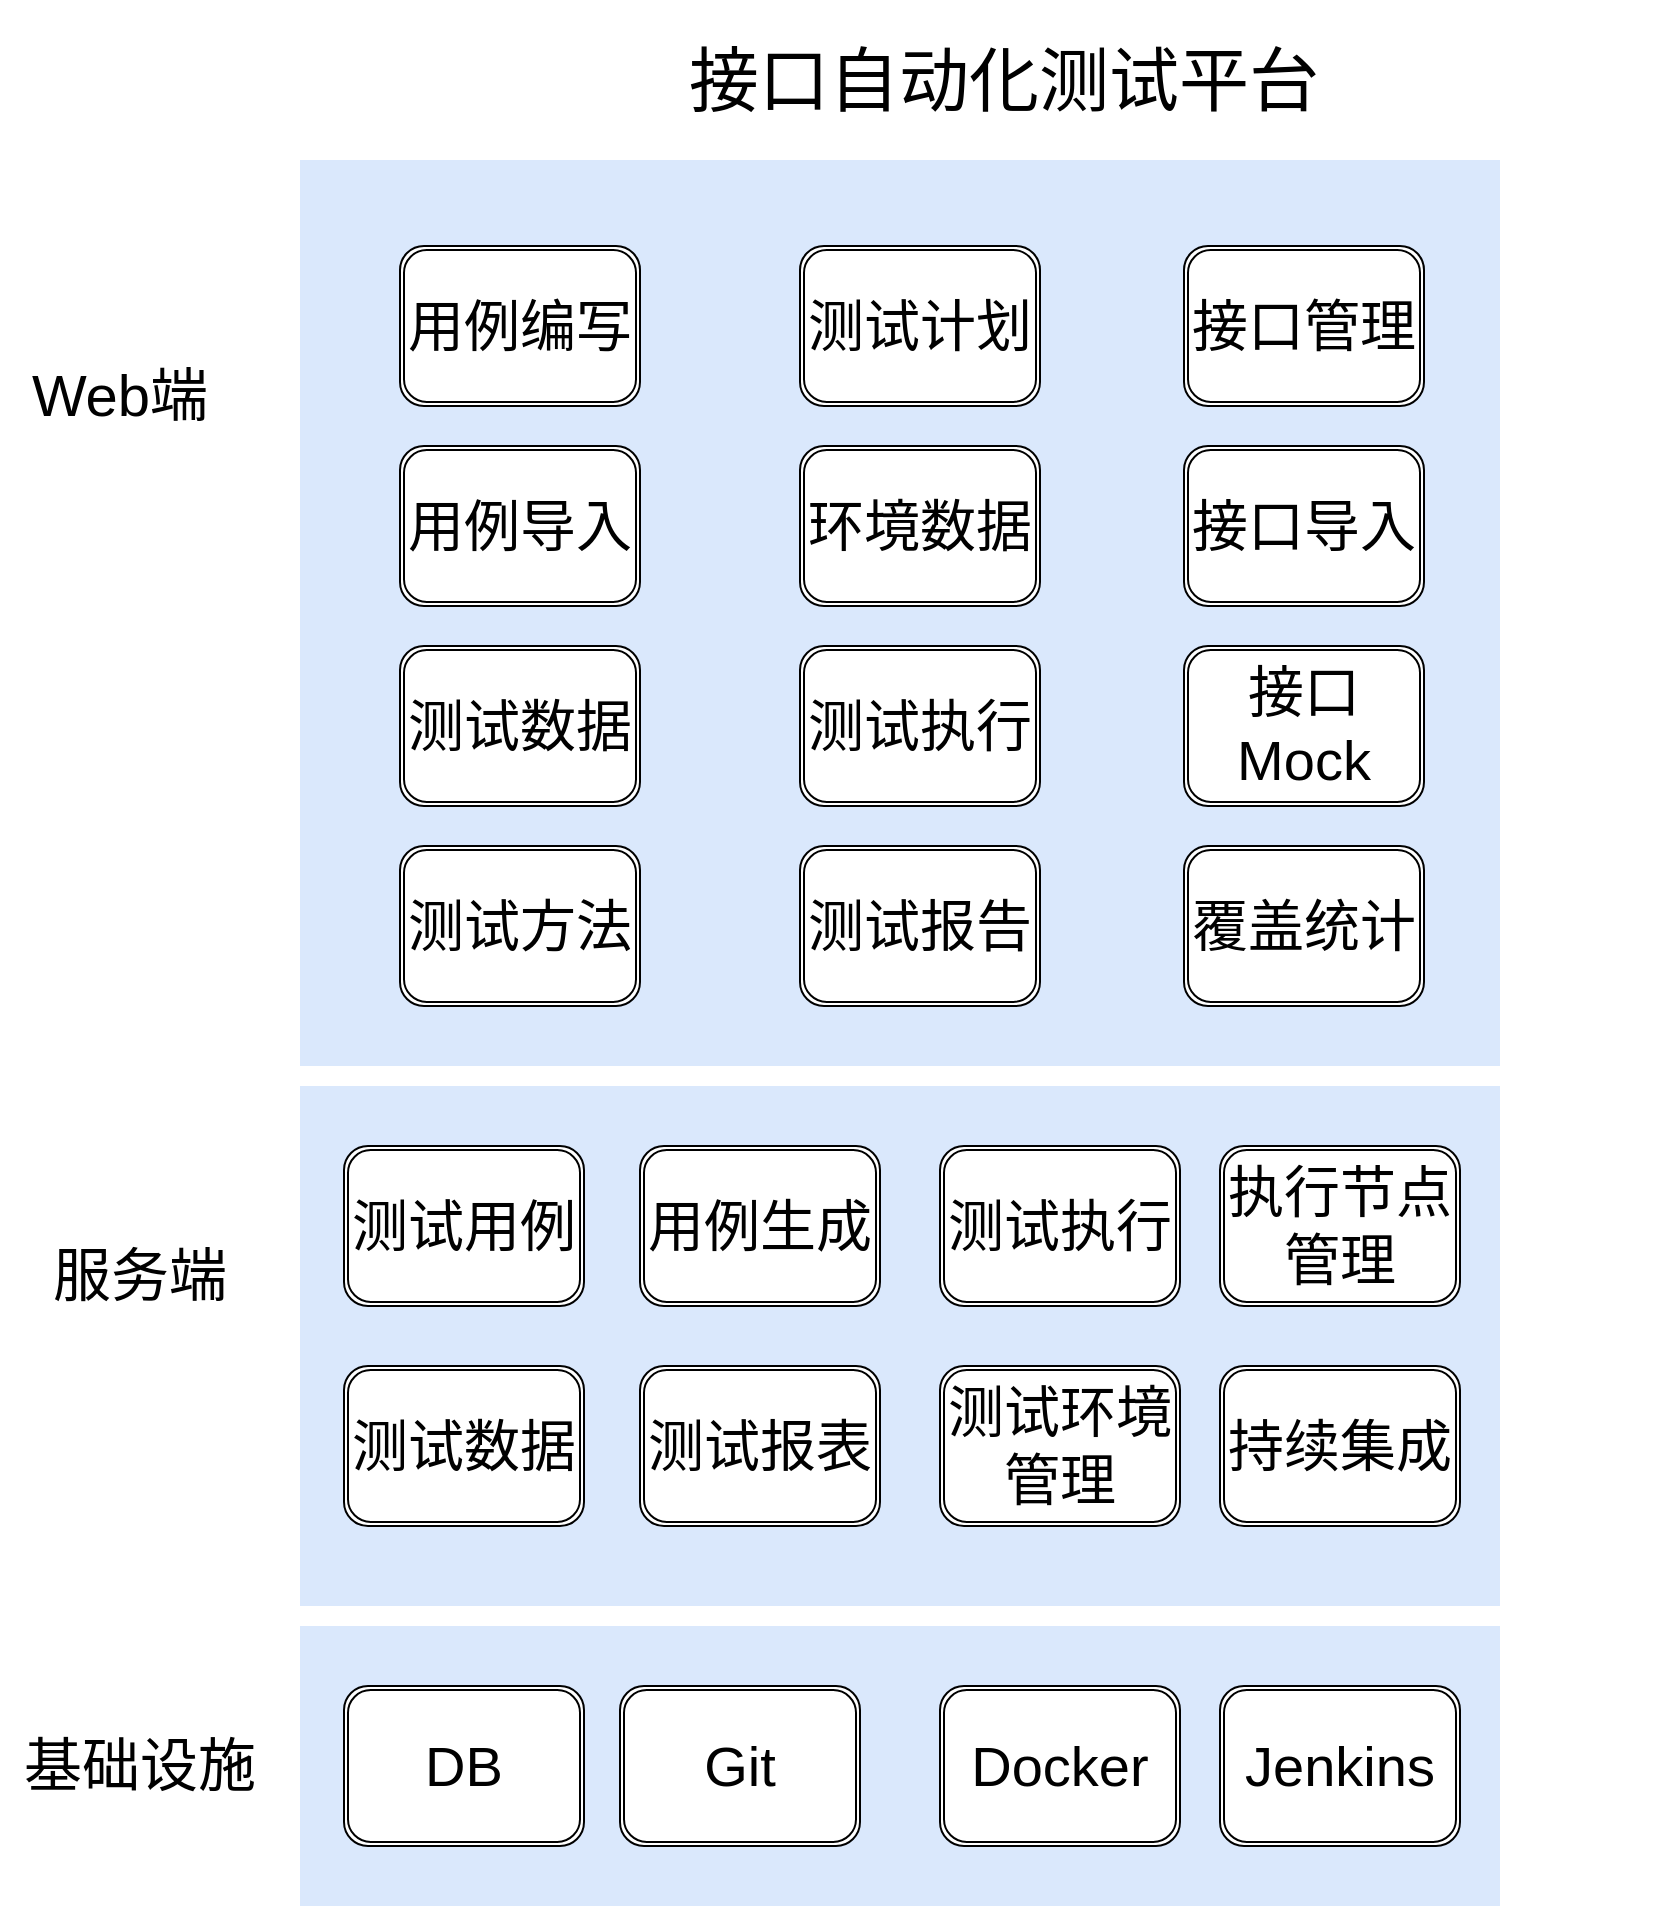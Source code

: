 <mxfile version="13.10.1" type="github"><diagram name="Page-1" id="197159a0-c6a4-9194-75a8-e4174976684c"><mxGraphModel dx="1117" dy="624" grid="1" gridSize="10" guides="1" tooltips="1" connect="1" arrows="1" fold="1" page="1" pageScale="1.5" pageWidth="1169" pageHeight="826" background="none" math="0" shadow="0"><root><mxCell id="0" style=";html=1;"/><mxCell id="1" style=";html=1;" parent="0"/><mxCell id="1257a543d1cacc4b-45" value="" style="whiteSpace=wrap;html=1;fillColor=#dae8fc;fontSize=14;strokeColor=none;verticalAlign=bottom;" parent="1" vertex="1"><mxGeometry x="230" y="770" width="600" height="260" as="geometry"/></mxCell><mxCell id="1257a543d1cacc4b-43" value="" style="whiteSpace=wrap;html=1;fillColor=#dae8fc;fontSize=14;strokeColor=none;verticalAlign=top;" parent="1" vertex="1"><mxGeometry x="230" y="307" width="600" height="453" as="geometry"/></mxCell><mxCell id="ElLBElQEtRB0eHO3DKkr-1" value="" style="whiteSpace=wrap;html=1;fillColor=#dae8fc;fontSize=14;strokeColor=none;verticalAlign=bottom;" vertex="1" parent="1"><mxGeometry x="230" y="1040" width="600" height="140" as="geometry"/></mxCell><mxCell id="ElLBElQEtRB0eHO3DKkr-3" value="&lt;font style=&quot;font-size: 35px&quot;&gt;接口自动化测试平台&lt;/font&gt;" style="text;html=1;strokeColor=none;fillColor=none;align=center;verticalAlign=middle;whiteSpace=wrap;rounded=0;" vertex="1" parent="1"><mxGeometry x="252" y="227" width="660" height="80" as="geometry"/></mxCell><mxCell id="ElLBElQEtRB0eHO3DKkr-4" value="&lt;font style=&quot;font-size: 29px&quot;&gt;Web端&lt;/font&gt;" style="text;html=1;strokeColor=none;fillColor=none;align=center;verticalAlign=middle;whiteSpace=wrap;rounded=0;" vertex="1" parent="1"><mxGeometry x="80" y="410" width="120" height="30" as="geometry"/></mxCell><mxCell id="ElLBElQEtRB0eHO3DKkr-5" value="&lt;span style=&quot;font-size: 29px&quot;&gt;服务端&lt;/span&gt;" style="text;html=1;strokeColor=none;fillColor=none;align=center;verticalAlign=middle;whiteSpace=wrap;rounded=0;" vertex="1" parent="1"><mxGeometry x="90" y="850" width="120" height="30" as="geometry"/></mxCell><mxCell id="ElLBElQEtRB0eHO3DKkr-7" value="&lt;font style=&quot;font-size: 29px&quot;&gt;基础设施&lt;/font&gt;" style="text;html=1;strokeColor=none;fillColor=none;align=center;verticalAlign=middle;whiteSpace=wrap;rounded=0;" vertex="1" parent="1"><mxGeometry x="90" y="1095" width="120" height="30" as="geometry"/></mxCell><mxCell id="ElLBElQEtRB0eHO3DKkr-8" value="&lt;font style=&quot;font-size: 28px&quot;&gt;接口管理&lt;/font&gt;" style="shape=ext;double=1;rounded=1;whiteSpace=wrap;html=1;" vertex="1" parent="1"><mxGeometry x="672" y="350" width="120" height="80" as="geometry"/></mxCell><mxCell id="ElLBElQEtRB0eHO3DKkr-9" value="&lt;font style=&quot;font-size: 28px&quot;&gt;用例编写&lt;/font&gt;" style="shape=ext;double=1;rounded=1;whiteSpace=wrap;html=1;" vertex="1" parent="1"><mxGeometry x="280" y="350" width="120" height="80" as="geometry"/></mxCell><mxCell id="ElLBElQEtRB0eHO3DKkr-10" value="&lt;font style=&quot;font-size: 28px&quot;&gt;测试数据&lt;/font&gt;" style="shape=ext;double=1;rounded=1;whiteSpace=wrap;html=1;" vertex="1" parent="1"><mxGeometry x="280" y="550" width="120" height="80" as="geometry"/></mxCell><mxCell id="ElLBElQEtRB0eHO3DKkr-11" value="&lt;font style=&quot;font-size: 28px&quot;&gt;测试计划&lt;/font&gt;" style="shape=ext;double=1;rounded=1;whiteSpace=wrap;html=1;" vertex="1" parent="1"><mxGeometry x="480" y="350" width="120" height="80" as="geometry"/></mxCell><mxCell id="ElLBElQEtRB0eHO3DKkr-12" value="&lt;span style=&quot;font-size: 28px&quot;&gt;测试方法&lt;/span&gt;" style="shape=ext;double=1;rounded=1;whiteSpace=wrap;html=1;" vertex="1" parent="1"><mxGeometry x="280" y="650" width="120" height="80" as="geometry"/></mxCell><mxCell id="ElLBElQEtRB0eHO3DKkr-13" value="&lt;font style=&quot;font-size: 28px&quot;&gt;接口导入&lt;/font&gt;" style="shape=ext;double=1;rounded=1;whiteSpace=wrap;html=1;" vertex="1" parent="1"><mxGeometry x="672" y="450" width="120" height="80" as="geometry"/></mxCell><mxCell id="ElLBElQEtRB0eHO3DKkr-14" value="&lt;font style=&quot;font-size: 28px&quot;&gt;用例导入&lt;/font&gt;" style="shape=ext;double=1;rounded=1;whiteSpace=wrap;html=1;" vertex="1" parent="1"><mxGeometry x="280" y="450" width="120" height="80" as="geometry"/></mxCell><mxCell id="ElLBElQEtRB0eHO3DKkr-15" value="&lt;font style=&quot;font-size: 28px&quot;&gt;接口Mock&lt;/font&gt;" style="shape=ext;double=1;rounded=1;whiteSpace=wrap;html=1;" vertex="1" parent="1"><mxGeometry x="672" y="550" width="120" height="80" as="geometry"/></mxCell><mxCell id="ElLBElQEtRB0eHO3DKkr-16" value="&lt;span style=&quot;font-size: 28px&quot;&gt;环境数据&lt;/span&gt;" style="shape=ext;double=1;rounded=1;whiteSpace=wrap;html=1;" vertex="1" parent="1"><mxGeometry x="480" y="450" width="120" height="80" as="geometry"/></mxCell><mxCell id="ElLBElQEtRB0eHO3DKkr-17" value="&lt;font style=&quot;font-size: 28px&quot;&gt;测试报告&lt;/font&gt;" style="shape=ext;double=1;rounded=1;whiteSpace=wrap;html=1;" vertex="1" parent="1"><mxGeometry x="480" y="650" width="120" height="80" as="geometry"/></mxCell><mxCell id="ElLBElQEtRB0eHO3DKkr-19" value="&lt;font style=&quot;font-size: 28px&quot;&gt;测试执行&lt;/font&gt;" style="shape=ext;double=1;rounded=1;whiteSpace=wrap;html=1;" vertex="1" parent="1"><mxGeometry x="480" y="550" width="120" height="80" as="geometry"/></mxCell><mxCell id="ElLBElQEtRB0eHO3DKkr-20" value="&lt;font style=&quot;font-size: 28px&quot;&gt;覆盖统计&lt;/font&gt;" style="shape=ext;double=1;rounded=1;whiteSpace=wrap;html=1;" vertex="1" parent="1"><mxGeometry x="672" y="650" width="120" height="80" as="geometry"/></mxCell><mxCell id="ElLBElQEtRB0eHO3DKkr-21" value="&lt;span style=&quot;font-size: 28px&quot;&gt;测试数据&lt;br&gt;&lt;/span&gt;" style="shape=ext;double=1;rounded=1;whiteSpace=wrap;html=1;" vertex="1" parent="1"><mxGeometry x="252" y="910" width="120" height="80" as="geometry"/></mxCell><mxCell id="ElLBElQEtRB0eHO3DKkr-22" value="&lt;span style=&quot;font-size: 28px&quot;&gt;测试执行&lt;/span&gt;" style="shape=ext;double=1;rounded=1;whiteSpace=wrap;html=1;" vertex="1" parent="1"><mxGeometry x="550" y="800" width="120" height="80" as="geometry"/></mxCell><mxCell id="ElLBElQEtRB0eHO3DKkr-23" value="&lt;span style=&quot;font-size: 28px&quot;&gt;执行节点管理&lt;/span&gt;" style="shape=ext;double=1;rounded=1;whiteSpace=wrap;html=1;" vertex="1" parent="1"><mxGeometry x="690" y="800" width="120" height="80" as="geometry"/></mxCell><mxCell id="ElLBElQEtRB0eHO3DKkr-24" value="&lt;span style=&quot;font-size: 28px&quot;&gt;测试环境管理&lt;/span&gt;" style="shape=ext;double=1;rounded=1;whiteSpace=wrap;html=1;" vertex="1" parent="1"><mxGeometry x="550" y="910" width="120" height="80" as="geometry"/></mxCell><mxCell id="ElLBElQEtRB0eHO3DKkr-25" value="&lt;span style=&quot;font-size: 28px&quot;&gt;测试用例&lt;br&gt;&lt;/span&gt;" style="shape=ext;double=1;rounded=1;whiteSpace=wrap;html=1;" vertex="1" parent="1"><mxGeometry x="252" y="800" width="120" height="80" as="geometry"/></mxCell><mxCell id="ElLBElQEtRB0eHO3DKkr-26" value="&lt;span style=&quot;font-size: 28px&quot;&gt;持续集成&lt;/span&gt;" style="shape=ext;double=1;rounded=1;whiteSpace=wrap;html=1;" vertex="1" parent="1"><mxGeometry x="690" y="910" width="120" height="80" as="geometry"/></mxCell><mxCell id="ElLBElQEtRB0eHO3DKkr-27" value="&lt;span style=&quot;font-size: 28px&quot;&gt;测试报表&lt;/span&gt;" style="shape=ext;double=1;rounded=1;whiteSpace=wrap;html=1;" vertex="1" parent="1"><mxGeometry x="400" y="910" width="120" height="80" as="geometry"/></mxCell><mxCell id="ElLBElQEtRB0eHO3DKkr-28" value="&lt;span style=&quot;font-size: 28px&quot;&gt;用例生成&lt;/span&gt;" style="shape=ext;double=1;rounded=1;whiteSpace=wrap;html=1;" vertex="1" parent="1"><mxGeometry x="400" y="800" width="120" height="80" as="geometry"/></mxCell><mxCell id="ElLBElQEtRB0eHO3DKkr-29" value="&lt;span style=&quot;font-size: 28px&quot;&gt;DB&lt;/span&gt;" style="shape=ext;double=1;rounded=1;whiteSpace=wrap;html=1;" vertex="1" parent="1"><mxGeometry x="252" y="1070" width="120" height="80" as="geometry"/></mxCell><mxCell id="ElLBElQEtRB0eHO3DKkr-30" value="&lt;span style=&quot;font-size: 28px&quot;&gt;Git&lt;/span&gt;" style="shape=ext;double=1;rounded=1;whiteSpace=wrap;html=1;" vertex="1" parent="1"><mxGeometry x="390" y="1070" width="120" height="80" as="geometry"/></mxCell><mxCell id="ElLBElQEtRB0eHO3DKkr-31" value="&lt;span style=&quot;font-size: 28px&quot;&gt;Docker&lt;/span&gt;" style="shape=ext;double=1;rounded=1;whiteSpace=wrap;html=1;" vertex="1" parent="1"><mxGeometry x="550" y="1070" width="120" height="80" as="geometry"/></mxCell><mxCell id="ElLBElQEtRB0eHO3DKkr-32" value="&lt;span style=&quot;font-size: 28px&quot;&gt;Jenkins&lt;/span&gt;" style="shape=ext;double=1;rounded=1;whiteSpace=wrap;html=1;" vertex="1" parent="1"><mxGeometry x="690" y="1070" width="120" height="80" as="geometry"/></mxCell></root></mxGraphModel></diagram></mxfile>